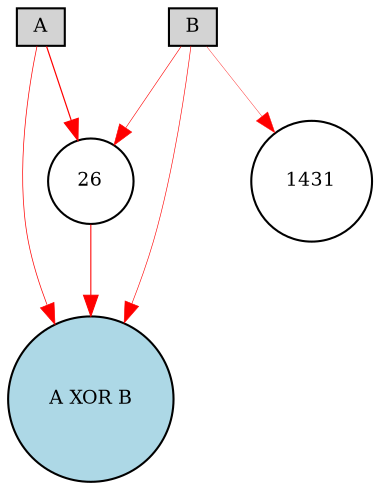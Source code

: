 digraph {
	node [fontsize=9 height=0.2 shape=circle width=0.2]
	A [fillcolor=lightgray shape=box style=filled]
	B [fillcolor=lightgray shape=box style=filled]
	"A XOR B" [fillcolor=lightblue style=filled]
	26 [fillcolor=white style=filled]
	1431 [fillcolor=white style=filled]
	B -> 26 [color=red penwidth=0.2875366419661243 style=solid]
	26 -> "A XOR B" [color=red penwidth=0.50999039772236 style=solid]
	A -> 26 [color=red penwidth=0.5768711198793207 style=solid]
	B -> "A XOR B" [color=red penwidth=0.2913097274246709 style=solid]
	A -> "A XOR B" [color=red penwidth=0.34288098745901674 style=solid]
	B -> 1431 [color=red penwidth=0.1821129033592629 style=solid]
}
